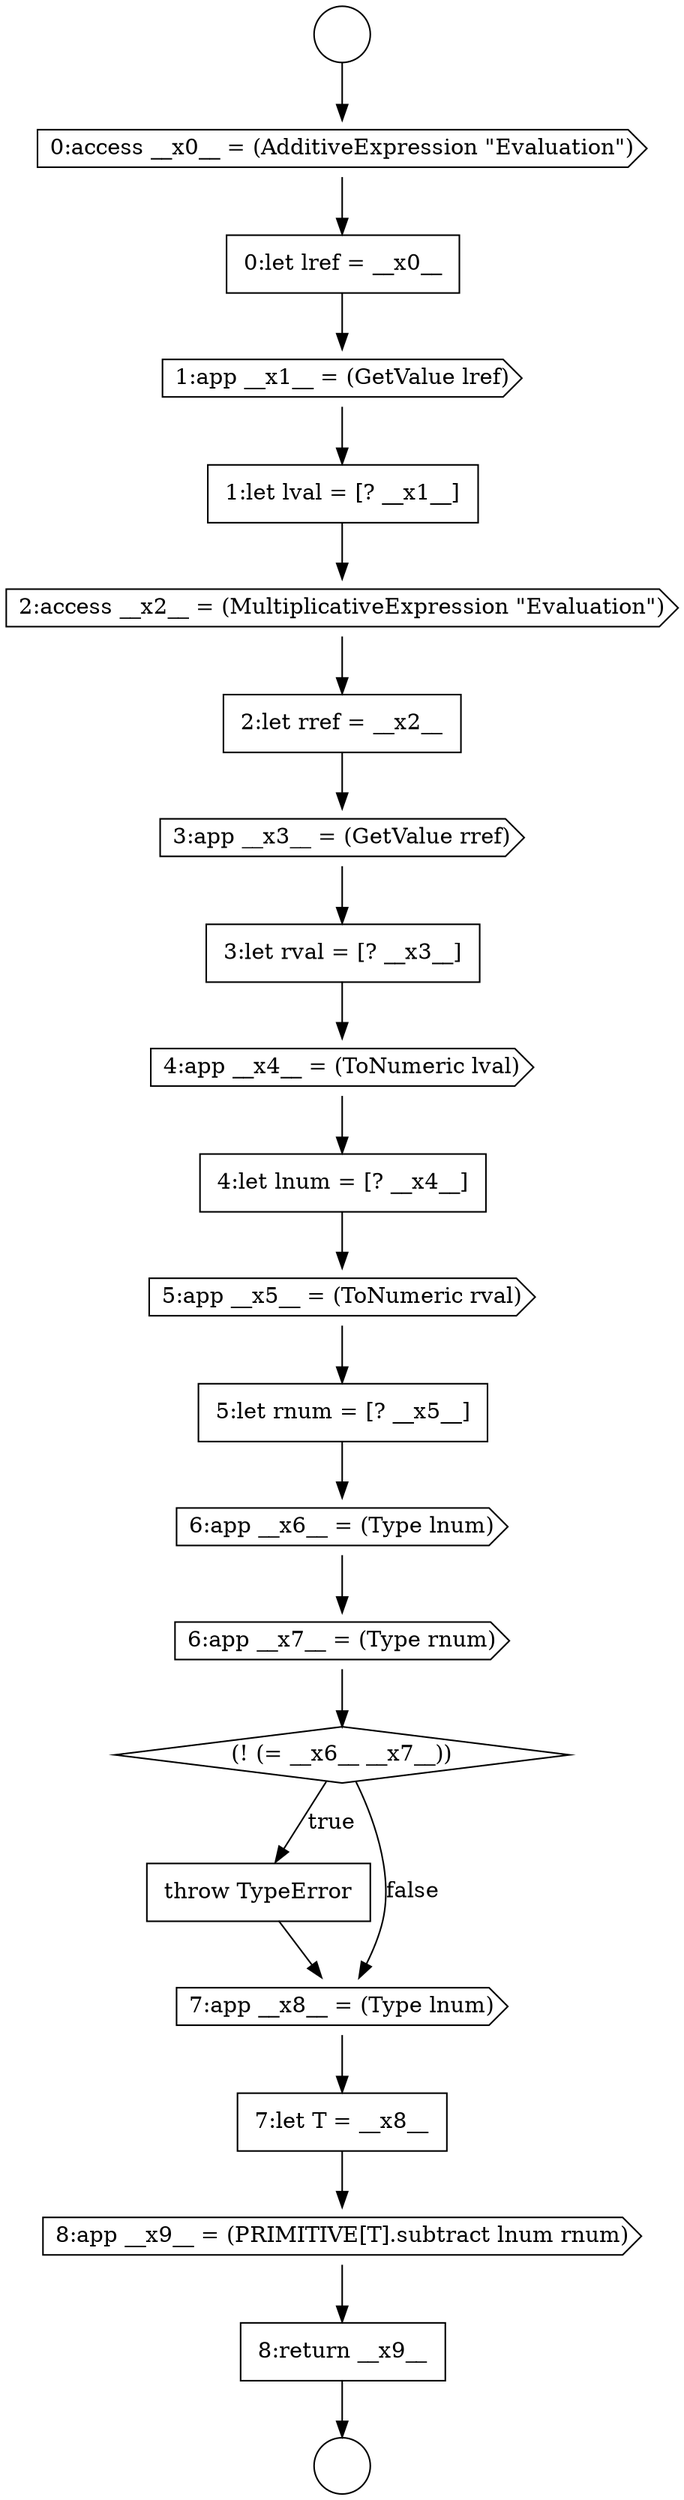 digraph {
  node5265 [shape=circle label=" " color="black" fillcolor="white" style=filled]
  node5269 [shape=cds, label=<<font color="black">1:app __x1__ = (GetValue lref)</font>> color="black" fillcolor="white" style=filled]
  node5281 [shape=diamond, label=<<font color="black">(! (= __x6__ __x7__))</font>> color="black" fillcolor="white" style=filled]
  node5266 [shape=circle label=" " color="black" fillcolor="white" style=filled]
  node5285 [shape=cds, label=<<font color="black">8:app __x9__ = (PRIMITIVE[T].subtract lnum rnum)</font>> color="black" fillcolor="white" style=filled]
  node5270 [shape=none, margin=0, label=<<font color="black">
    <table border="0" cellborder="1" cellspacing="0" cellpadding="10">
      <tr><td align="left">1:let lval = [? __x1__]</td></tr>
    </table>
  </font>> color="black" fillcolor="white" style=filled]
  node5273 [shape=cds, label=<<font color="black">3:app __x3__ = (GetValue rref)</font>> color="black" fillcolor="white" style=filled]
  node5278 [shape=none, margin=0, label=<<font color="black">
    <table border="0" cellborder="1" cellspacing="0" cellpadding="10">
      <tr><td align="left">5:let rnum = [? __x5__]</td></tr>
    </table>
  </font>> color="black" fillcolor="white" style=filled]
  node5271 [shape=cds, label=<<font color="black">2:access __x2__ = (MultiplicativeExpression &quot;Evaluation&quot;)</font>> color="black" fillcolor="white" style=filled]
  node5282 [shape=none, margin=0, label=<<font color="black">
    <table border="0" cellborder="1" cellspacing="0" cellpadding="10">
      <tr><td align="left">throw TypeError</td></tr>
    </table>
  </font>> color="black" fillcolor="white" style=filled]
  node5267 [shape=cds, label=<<font color="black">0:access __x0__ = (AdditiveExpression &quot;Evaluation&quot;)</font>> color="black" fillcolor="white" style=filled]
  node5286 [shape=none, margin=0, label=<<font color="black">
    <table border="0" cellborder="1" cellspacing="0" cellpadding="10">
      <tr><td align="left">8:return __x9__</td></tr>
    </table>
  </font>> color="black" fillcolor="white" style=filled]
  node5272 [shape=none, margin=0, label=<<font color="black">
    <table border="0" cellborder="1" cellspacing="0" cellpadding="10">
      <tr><td align="left">2:let rref = __x2__</td></tr>
    </table>
  </font>> color="black" fillcolor="white" style=filled]
  node5268 [shape=none, margin=0, label=<<font color="black">
    <table border="0" cellborder="1" cellspacing="0" cellpadding="10">
      <tr><td align="left">0:let lref = __x0__</td></tr>
    </table>
  </font>> color="black" fillcolor="white" style=filled]
  node5283 [shape=cds, label=<<font color="black">7:app __x8__ = (Type lnum)</font>> color="black" fillcolor="white" style=filled]
  node5284 [shape=none, margin=0, label=<<font color="black">
    <table border="0" cellborder="1" cellspacing="0" cellpadding="10">
      <tr><td align="left">7:let T = __x8__</td></tr>
    </table>
  </font>> color="black" fillcolor="white" style=filled]
  node5274 [shape=none, margin=0, label=<<font color="black">
    <table border="0" cellborder="1" cellspacing="0" cellpadding="10">
      <tr><td align="left">3:let rval = [? __x3__]</td></tr>
    </table>
  </font>> color="black" fillcolor="white" style=filled]
  node5279 [shape=cds, label=<<font color="black">6:app __x6__ = (Type lnum)</font>> color="black" fillcolor="white" style=filled]
  node5276 [shape=none, margin=0, label=<<font color="black">
    <table border="0" cellborder="1" cellspacing="0" cellpadding="10">
      <tr><td align="left">4:let lnum = [? __x4__]</td></tr>
    </table>
  </font>> color="black" fillcolor="white" style=filled]
  node5277 [shape=cds, label=<<font color="black">5:app __x5__ = (ToNumeric rval)</font>> color="black" fillcolor="white" style=filled]
  node5275 [shape=cds, label=<<font color="black">4:app __x4__ = (ToNumeric lval)</font>> color="black" fillcolor="white" style=filled]
  node5280 [shape=cds, label=<<font color="black">6:app __x7__ = (Type rnum)</font>> color="black" fillcolor="white" style=filled]
  node5274 -> node5275 [ color="black"]
  node5265 -> node5267 [ color="black"]
  node5268 -> node5269 [ color="black"]
  node5272 -> node5273 [ color="black"]
  node5267 -> node5268 [ color="black"]
  node5270 -> node5271 [ color="black"]
  node5286 -> node5266 [ color="black"]
  node5283 -> node5284 [ color="black"]
  node5285 -> node5286 [ color="black"]
  node5278 -> node5279 [ color="black"]
  node5280 -> node5281 [ color="black"]
  node5277 -> node5278 [ color="black"]
  node5271 -> node5272 [ color="black"]
  node5284 -> node5285 [ color="black"]
  node5275 -> node5276 [ color="black"]
  node5276 -> node5277 [ color="black"]
  node5269 -> node5270 [ color="black"]
  node5279 -> node5280 [ color="black"]
  node5273 -> node5274 [ color="black"]
  node5281 -> node5282 [label=<<font color="black">true</font>> color="black"]
  node5281 -> node5283 [label=<<font color="black">false</font>> color="black"]
  node5282 -> node5283 [ color="black"]
}
